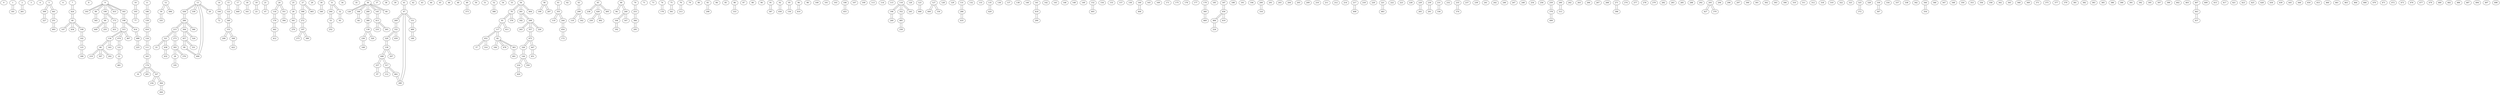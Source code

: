 graph {
0;
1 -- 181
2 -- 261
3;
4;
5 -- 309
5 -- 441
6;
7 -- 424
8;
9 -- 193
9 -- 89
9 -- 190
9 -- 433
9 -- 183
10 -- 105
11 -- 186
12 -- 59
12 -- 496
13 -- 436
13 -- 339
13 -- 490
13 -- 20
14 -- 104
15 -- 122
16 -- 174
17 -- 440
18 -- 161
19 -- 23
20 -- 13
21 -- 47
22 -- 121
22 -- 481
23 -- 19
24 -- 116
24 -- 351
25 -- 26
26 -- 341
26 -- 25
27 -- 398
27 -- 465
28 -- 393
28 -- 195
29;
30 -- 340
31 -- 264
31 -- 32
32 -- 93
32 -- 31
33 -- 321
34;
35;
36 -- 126
36 -- 166
36 -- 280
36 -- 145
36 -- 60
37;
38;
39;
40 -- 424
40 -- 147
40 -- 434
40 -- 108
41 -- 67
42;
43;
44;
45;
46;
47 -- 21
48;
49 -- 373
50;
51;
52 -- 388
53 -- 252
53 -- 264
54;
55;
56 -- 78
56 -- 281
56 -- 404
57 -- 452
58 -- 199
58 -- 287
59 -- 12
59 -- 335
60 -- 36
61 -- 355
62;
63 -- 299
64 -- 166
65 -- 238
65 -- 426
65 -- 495
66 -- 94
66 -- 240
67 -- 269
67 -- 41
67 -- 289
67 -- 151
68 -- 219
68 -- 307
68 -- 202
68 -- 134
69 -- 449
69 -- 190
69 -- 255
70 -- 253
71;
72 -- 104
73;
74 -- 178
75 -- 361
76 -- 213
77 -- 105
78 -- 56
78 -- 81
78 -- 376
79;
80;
81 -- 78
81 -- 117
81 -- 411
82 -- 184
82 -- 117
82 -- 478
82 -- 363
83 -- 298
84;
85;
86 -- 333
87;
88;
89 -- 9
89 -- 345
90;
91 -- 387
92 -- 458
93 -- 32
94 -- 66
95 -- 156
96 -- 410
97 -- 257
98;
99 -- 457
99 -- 490
100;
101;
102 -- 108
102 -- 125
103;
104 -- 72
104 -- 14
105 -- 77
105 -- 10
106 -- 455
107;
108 -- 102
108 -- 40
109;
110 -- 299
111 -- 124
111 -- 343
112 -- 317
113;
114;
115;
116 -- 24
116 -- 170
117 -- 452
117 -- 81
117 -- 82
118 -- 196
118 -- 352
118 -- 245
119 -- 355
120;
121 -- 22
121 -- 474
122 -- 349
122 -- 15
123 -- 468
124 -- 111
124 -- 416
125 -- 102
125 -- 180
126 -- 36
127 -- 400
127 -- 150
128;
129;
130 -- 236
130 -- 380
130 -- 320
131 -- 286
132;
133;
134 -- 163
134 -- 68
134 -- 315
135 -- 429
136;
137;
138;
139 -- 329
139 -- 448
139 -- 207
140;
141 -- 418
142;
143;
144 -- 326
144 -- 216
144 -- 359
145 -- 36
145 -- 413
146;
147 -- 40
148;
149;
150 -- 127
151 -- 489
151 -- 67
152 -- 405
153 -- 349
153 -- 206
153 -- 308
154;
155;
156 -- 95
157;
158;
159 -- 186
159 -- 416
160 -- 406
161 -- 18
162 -- 299
163 -- 134
164 -- 192
164 -- 240
165;
166 -- 36
166 -- 64
167 -- 240
168 -- 236
169;
170 -- 442
170 -- 116
171;
172 -- 454
173 -- 431
173 -- 190
174 -- 491
174 -- 327
174 -- 16
174 -- 343
175;
176;
177;
178 -- 74
179 -- 360
180 -- 125
181 -- 1
182 -- 281
183 -- 198
183 -- 9
184 -- 82
185;
186 -- 159
186 -- 11
187 -- 456
188;
189 -- 489
190 -- 69
190 -- 9
190 -- 173
191;
192 -- 164
193 -- 9
194;
195 -- 28
196 -- 118
196 -- 249
197 -- 272
197 -- 275
197 -- 389
198 -- 414
198 -- 183
198 -- 315
199 -- 58
200 -- 316
201;
202 -- 68
203;
204;
205;
206 -- 153
207 -- 139
208 -- 281
208 -- 243
208 -- 357
208 -- 226
209;
210;
211;
212;
213 -- 76
214;
215 -- 273
215 -- 284
215 -- 321
216 -- 420
216 -- 144
217 -- 408
218;
219 -- 68
220;
221 -- 483
222;
223;
224 -- 484
225 -- 488
226 -- 208
227 -- 309
228;
229 -- 265
230 -- 291
231 -- 336
232;
233 -- 413
234 -- 327
235 -- 374
236 -- 168
236 -- 130
237;
238 -- 65
239;
240 -- 66
240 -- 167
240 -- 164
241;
242;
243 -- 208
244 -- 355
244 -- 454
245 -- 118
246;
247;
248;
249 -- 196
250 -- 426
251 -- 493
251 -- 441
252 -- 53
253 -- 384
253 -- 70
254;
255 -- 69
256;
257 -- 97
257 -- 448
258 -- 485
259 -- 378
260 -- 313
261 -- 2
262;
263;
264 -- 31
264 -- 53
265 -- 229
266;
267;
268;
269 -- 67
269 -- 332
270 -- 341
271 -- 396
272 -- 398
272 -- 197
273 -- 215
273 -- 393
274;
275 -- 197
276 -- 393
277;
278;
279;
280 -- 36
280 -- 380
281 -- 208
281 -- 182
281 -- 56
282;
283;
284 -- 304
284 -- 366
284 -- 436
284 -- 215
285;
286 -- 131
286 -- 435
287 -- 58
288;
289 -- 462
289 -- 67
290 -- 418
291 -- 230
292;
293 -- 427
293 -- 370
294;
295 -- 384
296;
297;
298 -- 83
299 -- 110
299 -- 63
299 -- 162
300;
301;
302;
303;
304 -- 284
304 -- 457
304 -- 324
305 -- 413
306;
307 -- 68
308 -- 422
308 -- 153
309 -- 5
309 -- 227
310;
311;
312;
313 -- 260
314 -- 452
315 -- 474
315 -- 467
315 -- 198
315 -- 134
316 -- 200
317 -- 462
317 -- 112
317 -- 448
318;
319;
320 -- 130
321 -- 438
321 -- 33
321 -- 215
322;
323;
324 -- 304
325 -- 372
326 -- 144
326 -- 475
327 -- 234
327 -- 174
327 -- 364
328;
329 -- 139
329 -- 332
330 -- 367
331 -- 457
332 -- 269
332 -- 459
332 -- 329
333 -- 86
334;
335 -- 59
336 -- 231
337;
338;
339 -- 13
340 -- 30
341 -- 26
341 -- 270
342;
343 -- 111
343 -- 174
344 -- 354
345 -- 89
346;
347;
348;
349 -- 153
349 -- 122
350;
351 -- 394
351 -- 24
352 -- 118
352 -- 485
353;
354 -- 344
355 -- 244
355 -- 61
355 -- 119
356;
357 -- 475
357 -- 208
358;
359 -- 144
360 -- 469
360 -- 179
361 -- 75
362;
363 -- 401
363 -- 82
364 -- 444
364 -- 327
365;
366 -- 284
367 -- 330
368;
369;
370 -- 293
371;
372 -- 325
373 -- 49
374 -- 235
375;
376 -- 78
377;
378 -- 499
378 -- 259
379;
380 -- 280
380 -- 130
381;
382;
383;
384 -- 253
384 -- 295
385;
386;
387 -- 91
388 -- 52
389 -- 197
390;
391;
392;
393 -- 28
393 -- 273
393 -- 276
394 -- 351
395;
396 -- 271
397;
398 -- 27
398 -- 272
399;
400 -- 127
401 -- 363
402;
403;
404 -- 56
405 -- 152
406 -- 160
407 -- 443
408 -- 217
409;
410 -- 96
411 -- 81
412 -- 442
413 -- 305
413 -- 145
413 -- 233
414 -- 198
414 -- 488
415;
416 -- 124
416 -- 159
417;
418 -- 290
418 -- 141
419 -- 456
420 -- 216
421;
422 -- 308
423;
424 -- 7
424 -- 40
425;
426 -- 250
426 -- 492
426 -- 65
427 -- 293
428;
429 -- 135
430;
431 -- 173
432 -- 438
433 -- 9
434 -- 40
435 -- 286
436 -- 13
436 -- 284
437 -- 443
438 -- 321
438 -- 432
439;
440 -- 17
441 -- 251
441 -- 5
442 -- 170
442 -- 412
443 -- 407
443 -- 437
444 -- 364
445;
446;
447 -- 451
447 -- 475
448 -- 139
448 -- 317
448 -- 257
449 -- 69
450;
451 -- 447
452 -- 57
452 -- 117
452 -- 314
453;
454 -- 244
454 -- 172
455 -- 106
456 -- 419
456 -- 484
456 -- 187
457 -- 304
457 -- 99
457 -- 331
458 -- 92
459 -- 332
460;
461;
462 -- 317
462 -- 289
463;
464;
465 -- 27
466;
467 -- 315
468 -- 123
469 -- 360
470;
471;
472;
473;
474 -- 315
474 -- 121
475 -- 357
475 -- 326
475 -- 447
476;
477;
478 -- 82
479;
480;
481 -- 22
482;
483 -- 221
484 -- 224
484 -- 456
485 -- 258
485 -- 352
486;
487;
488 -- 225
488 -- 414
489 -- 151
489 -- 189
490 -- 13
490 -- 99
491 -- 174
492 -- 426
493 -- 251
494;
495 -- 65
496 -- 12
497;
498;
499 -- 378
}
